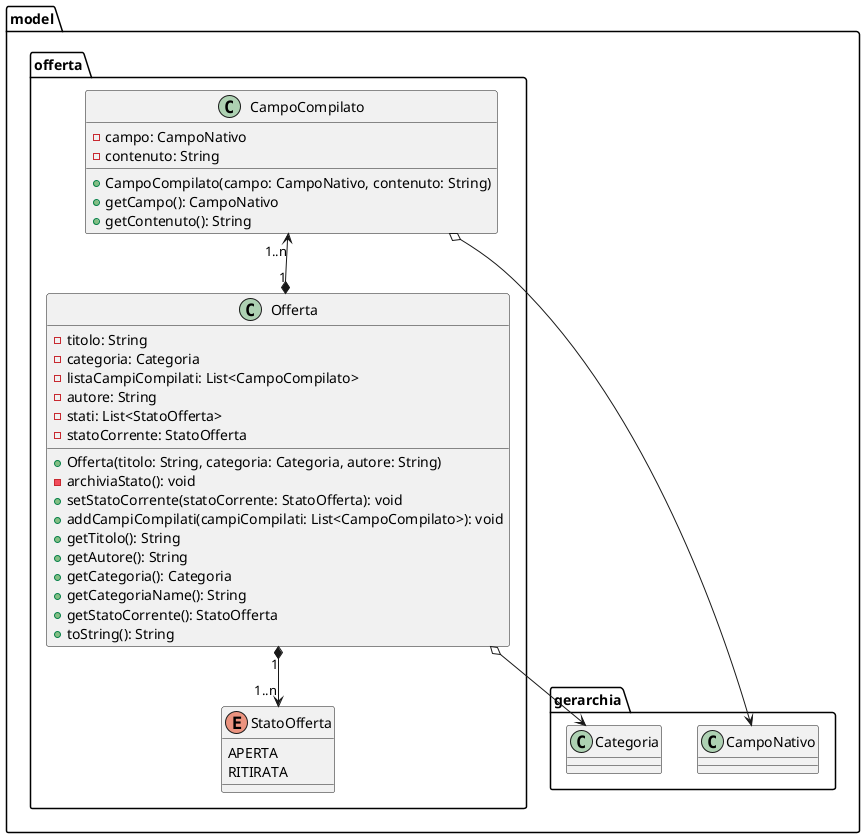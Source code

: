 @startuml model_offerta

package model.offerta{
    class CampoCompilato{
        -campo: CampoNativo
        -contenuto: String
        +CampoCompilato(campo: CampoNativo, contenuto: String)
        +getCampo(): CampoNativo
        +getContenuto(): String
    }

    class Offerta{
        -titolo: String
        -categoria: Categoria
        -listaCampiCompilati: List<CampoCompilato>
        -autore: String
        -stati: List<StatoOfferta>
        -statoCorrente: StatoOfferta
        +Offerta(titolo: String, categoria: Categoria, autore: String)
        -archiviaStato(): void
        +setStatoCorrente(statoCorrente: StatoOfferta): void
        +addCampiCompilati(campiCompilati: List<CampoCompilato>): void
        +getTitolo(): String
        +getAutore(): String
        +getCategoria(): Categoria
        +getCategoriaName(): String
        +getStatoCorrente(): StatoOfferta
        +toString(): String
    }

    enum StatoOfferta{
        APERTA
        RITIRATA
    }

    Offerta "1" *--> "1..n" StatoOfferta
    CampoCompilato "1..n" <--* "1" Offerta
    
}
CampoCompilato o--> model.gerarchia.CampoNativo
Offerta o--> model.gerarchia.Categoria
@enduml
